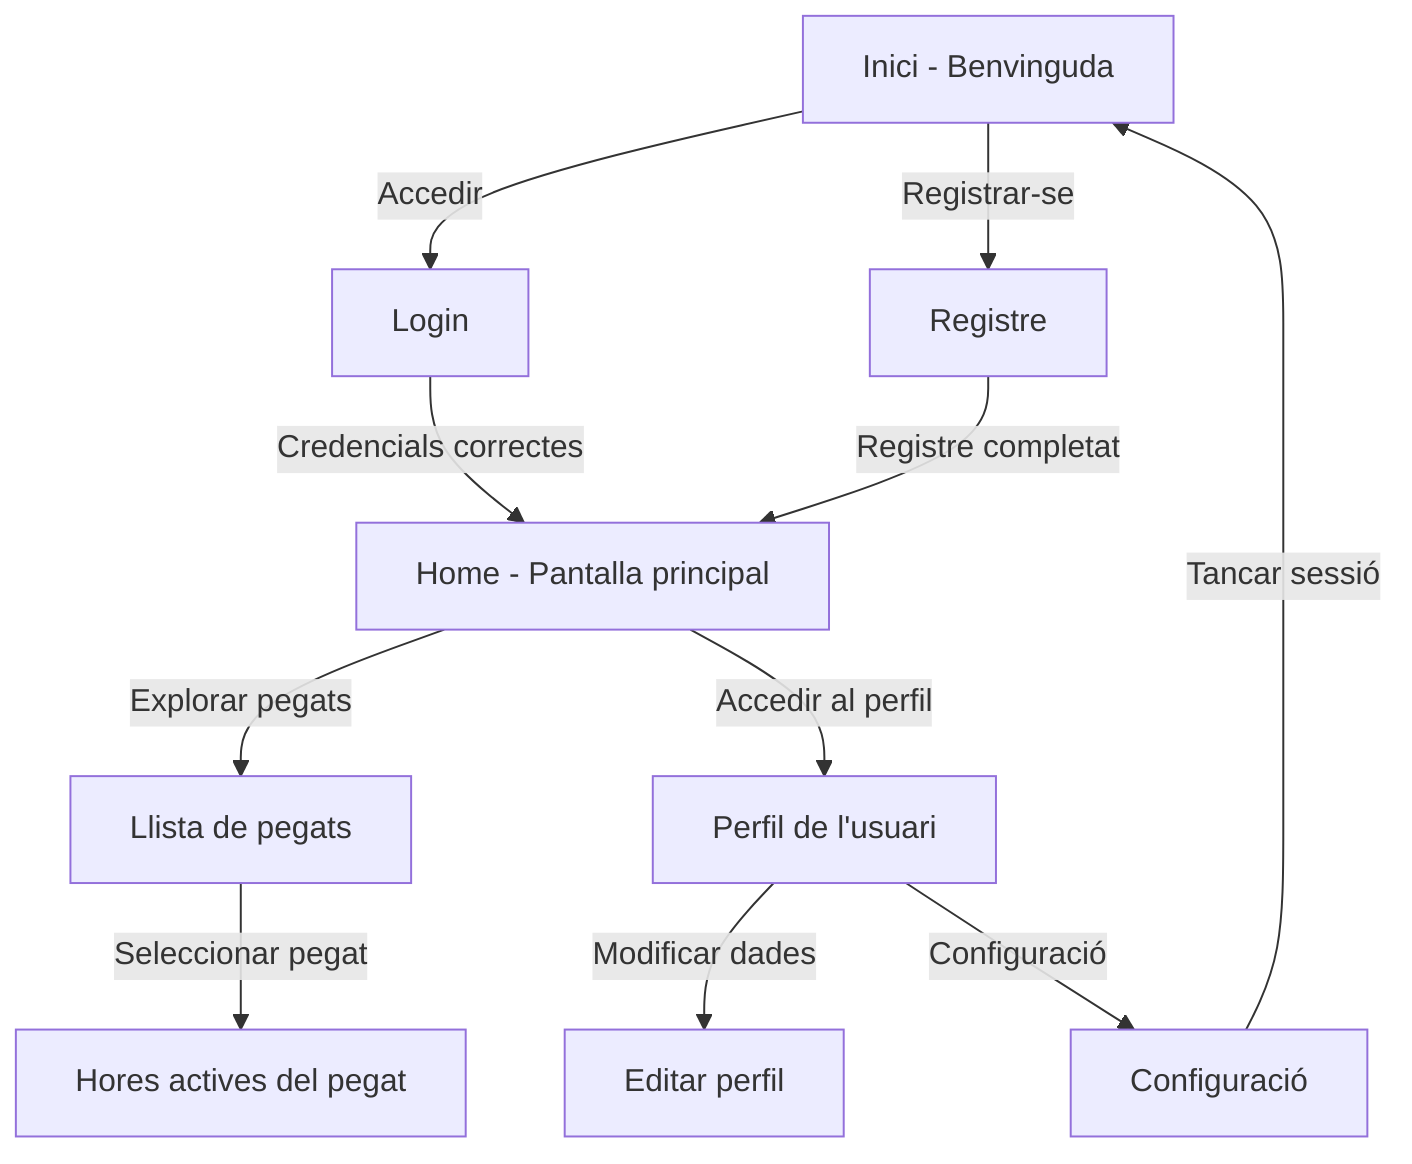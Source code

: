 flowchart TD
    A[Inici - Benvinguda] -->|Accedir| B[Login]
    A -->|Registrar-se| C[Registre]
    B -->|Credencials correctes| D[Home - Pantalla principal]
    C -->|Registre completat| D
    D -->|Explorar pegats| E[Llista de pegats]
    E -->|Seleccionar pegat| G[Hores actives del pegat]
    D -->|Accedir al perfil| J[Perfil de l'usuari]
    J -->|Modificar dades| K[Editar perfil]
    J -->|Configuració| L[Configuració]
    L -->|Tancar sessió| A